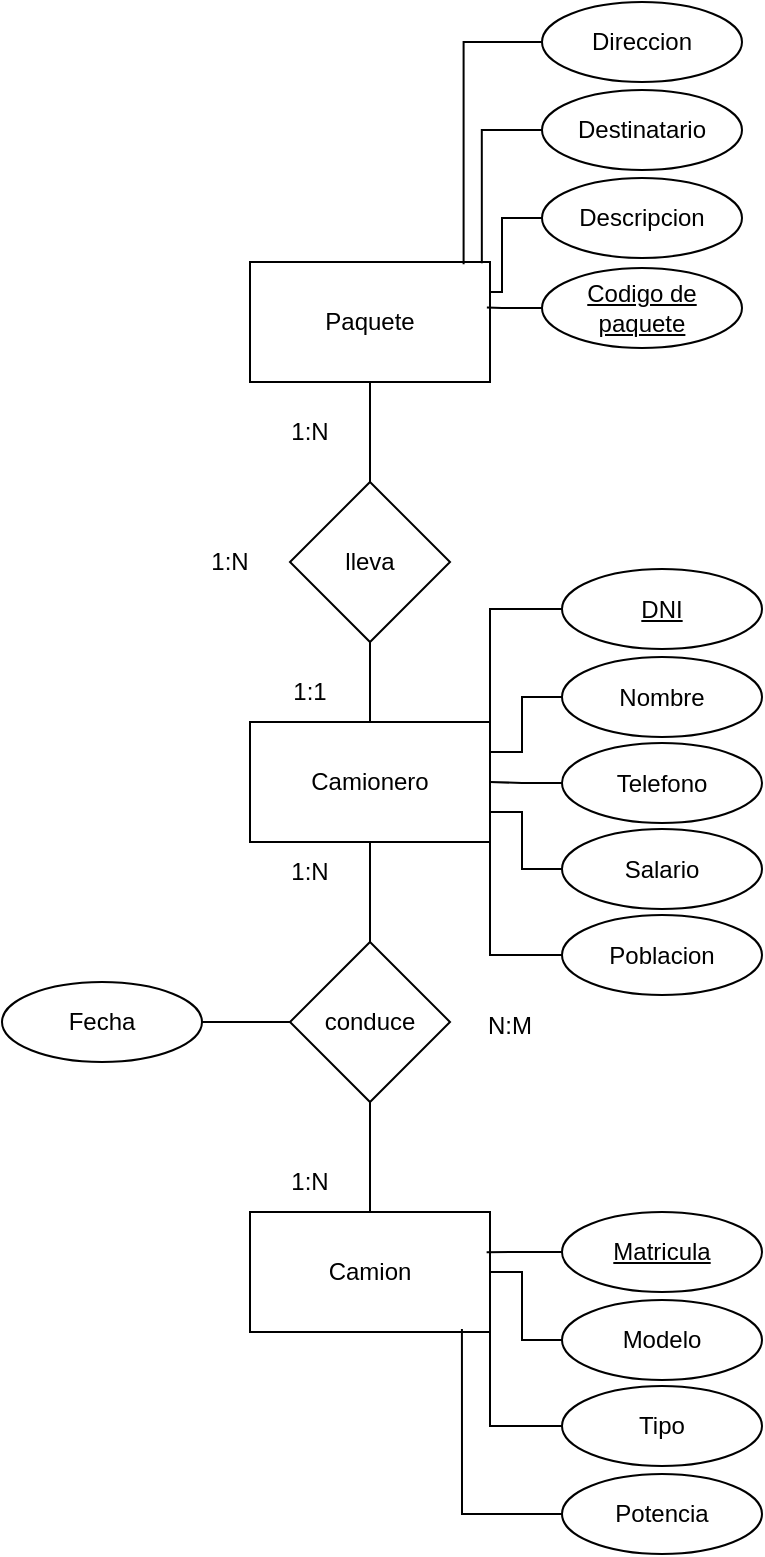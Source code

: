 <mxfile version="21.8.2" type="github">
  <diagram name="Página-1" id="DXjCByTwYUVbcFyYAlgy">
    <mxGraphModel dx="920" dy="1136" grid="1" gridSize="10" guides="1" tooltips="1" connect="1" arrows="1" fold="1" page="1" pageScale="1" pageWidth="827" pageHeight="1169" math="0" shadow="0">
      <root>
        <mxCell id="0" />
        <mxCell id="1" parent="0" />
        <mxCell id="KojkXZgFHkotCEIG1of--7" style="edgeStyle=orthogonalEdgeStyle;rounded=0;orthogonalLoop=1;jettySize=auto;html=1;entryX=0.5;entryY=0;entryDx=0;entryDy=0;endArrow=none;endFill=0;" parent="1" source="KojkXZgFHkotCEIG1of--1" target="KojkXZgFHkotCEIG1of--4" edge="1">
          <mxGeometry relative="1" as="geometry" />
        </mxCell>
        <mxCell id="KojkXZgFHkotCEIG1of--1" value="Paquete" style="rounded=0;whiteSpace=wrap;html=1;" parent="1" vertex="1">
          <mxGeometry x="364" y="260" width="120" height="60" as="geometry" />
        </mxCell>
        <mxCell id="KojkXZgFHkotCEIG1of--9" style="edgeStyle=orthogonalEdgeStyle;rounded=0;orthogonalLoop=1;jettySize=auto;html=1;entryX=0.5;entryY=0;entryDx=0;entryDy=0;endArrow=none;endFill=0;" parent="1" source="KojkXZgFHkotCEIG1of--2" target="KojkXZgFHkotCEIG1of--5" edge="1">
          <mxGeometry relative="1" as="geometry" />
        </mxCell>
        <mxCell id="KojkXZgFHkotCEIG1of--2" value="&lt;div&gt;Camionero&lt;/div&gt;" style="rounded=0;whiteSpace=wrap;html=1;" parent="1" vertex="1">
          <mxGeometry x="364" y="490" width="120" height="60" as="geometry" />
        </mxCell>
        <mxCell id="KojkXZgFHkotCEIG1of--3" value="Camion" style="rounded=0;whiteSpace=wrap;html=1;" parent="1" vertex="1">
          <mxGeometry x="364" y="735" width="120" height="60" as="geometry" />
        </mxCell>
        <mxCell id="KojkXZgFHkotCEIG1of--8" style="edgeStyle=orthogonalEdgeStyle;rounded=0;orthogonalLoop=1;jettySize=auto;html=1;entryX=0.5;entryY=0;entryDx=0;entryDy=0;endArrow=none;endFill=0;" parent="1" source="KojkXZgFHkotCEIG1of--4" target="KojkXZgFHkotCEIG1of--2" edge="1">
          <mxGeometry relative="1" as="geometry" />
        </mxCell>
        <mxCell id="KojkXZgFHkotCEIG1of--4" value="lleva" style="rhombus;whiteSpace=wrap;html=1;" parent="1" vertex="1">
          <mxGeometry x="384" y="370" width="80" height="80" as="geometry" />
        </mxCell>
        <mxCell id="KojkXZgFHkotCEIG1of--10" style="edgeStyle=orthogonalEdgeStyle;rounded=0;orthogonalLoop=1;jettySize=auto;html=1;entryX=0.5;entryY=0;entryDx=0;entryDy=0;endArrow=none;endFill=0;" parent="1" source="KojkXZgFHkotCEIG1of--5" target="KojkXZgFHkotCEIG1of--3" edge="1">
          <mxGeometry relative="1" as="geometry" />
        </mxCell>
        <mxCell id="KojkXZgFHkotCEIG1of--5" value="conduce" style="rhombus;whiteSpace=wrap;html=1;" parent="1" vertex="1">
          <mxGeometry x="384" y="600" width="80" height="80" as="geometry" />
        </mxCell>
        <mxCell id="KojkXZgFHkotCEIG1of--11" value="Codigo de paquete" style="ellipse;whiteSpace=wrap;html=1;align=center;fontStyle=4;" parent="1" vertex="1">
          <mxGeometry x="510" y="263" width="100" height="40" as="geometry" />
        </mxCell>
        <mxCell id="_MUGpanwIJOZ6ILzOfft-14" style="edgeStyle=orthogonalEdgeStyle;rounded=0;orthogonalLoop=1;jettySize=auto;html=1;entryX=1;entryY=0.25;entryDx=0;entryDy=0;endArrow=none;endFill=0;" edge="1" parent="1" source="KojkXZgFHkotCEIG1of--13" target="KojkXZgFHkotCEIG1of--1">
          <mxGeometry relative="1" as="geometry" />
        </mxCell>
        <mxCell id="KojkXZgFHkotCEIG1of--13" value="Descripcion" style="ellipse;whiteSpace=wrap;html=1;" parent="1" vertex="1">
          <mxGeometry x="510" y="218" width="100" height="40" as="geometry" />
        </mxCell>
        <mxCell id="KojkXZgFHkotCEIG1of--14" value="Destinatario" style="ellipse;whiteSpace=wrap;html=1;" parent="1" vertex="1">
          <mxGeometry x="510" y="174" width="100" height="40" as="geometry" />
        </mxCell>
        <mxCell id="KojkXZgFHkotCEIG1of--15" value="Direccion" style="ellipse;whiteSpace=wrap;html=1;" parent="1" vertex="1">
          <mxGeometry x="510" y="130" width="100" height="40" as="geometry" />
        </mxCell>
        <mxCell id="_MUGpanwIJOZ6ILzOfft-11" style="edgeStyle=orthogonalEdgeStyle;rounded=0;orthogonalLoop=1;jettySize=auto;html=1;entryX=1;entryY=0;entryDx=0;entryDy=0;endArrow=none;endFill=0;" edge="1" parent="1" source="KojkXZgFHkotCEIG1of--16" target="KojkXZgFHkotCEIG1of--2">
          <mxGeometry relative="1" as="geometry" />
        </mxCell>
        <mxCell id="KojkXZgFHkotCEIG1of--16" value="DNI" style="ellipse;whiteSpace=wrap;html=1;align=center;fontStyle=4;" parent="1" vertex="1">
          <mxGeometry x="520" y="413.5" width="100" height="40" as="geometry" />
        </mxCell>
        <mxCell id="_MUGpanwIJOZ6ILzOfft-7" style="edgeStyle=orthogonalEdgeStyle;rounded=0;orthogonalLoop=1;jettySize=auto;html=1;entryX=1;entryY=0.25;entryDx=0;entryDy=0;endArrow=none;endFill=0;" edge="1" parent="1" source="KojkXZgFHkotCEIG1of--18" target="KojkXZgFHkotCEIG1of--2">
          <mxGeometry relative="1" as="geometry" />
        </mxCell>
        <mxCell id="KojkXZgFHkotCEIG1of--18" value="Nombre" style="ellipse;whiteSpace=wrap;html=1;" parent="1" vertex="1">
          <mxGeometry x="520" y="457.5" width="100" height="40" as="geometry" />
        </mxCell>
        <mxCell id="_MUGpanwIJOZ6ILzOfft-6" style="edgeStyle=orthogonalEdgeStyle;rounded=0;orthogonalLoop=1;jettySize=auto;html=1;endArrow=none;endFill=0;" edge="1" parent="1" source="KojkXZgFHkotCEIG1of--19" target="KojkXZgFHkotCEIG1of--2">
          <mxGeometry relative="1" as="geometry" />
        </mxCell>
        <mxCell id="KojkXZgFHkotCEIG1of--19" value="Telefono" style="ellipse;whiteSpace=wrap;html=1;" parent="1" vertex="1">
          <mxGeometry x="520" y="500.5" width="100" height="40" as="geometry" />
        </mxCell>
        <mxCell id="_MUGpanwIJOZ6ILzOfft-9" style="edgeStyle=orthogonalEdgeStyle;rounded=0;orthogonalLoop=1;jettySize=auto;html=1;entryX=1;entryY=0.75;entryDx=0;entryDy=0;endArrow=none;endFill=0;" edge="1" parent="1" source="KojkXZgFHkotCEIG1of--20" target="KojkXZgFHkotCEIG1of--2">
          <mxGeometry relative="1" as="geometry" />
        </mxCell>
        <mxCell id="KojkXZgFHkotCEIG1of--20" value="Salario" style="ellipse;whiteSpace=wrap;html=1;" parent="1" vertex="1">
          <mxGeometry x="520" y="543.5" width="100" height="40" as="geometry" />
        </mxCell>
        <mxCell id="_MUGpanwIJOZ6ILzOfft-10" style="edgeStyle=orthogonalEdgeStyle;rounded=0;orthogonalLoop=1;jettySize=auto;html=1;entryX=1;entryY=1;entryDx=0;entryDy=0;endArrow=none;endFill=0;" edge="1" parent="1" source="KojkXZgFHkotCEIG1of--21" target="KojkXZgFHkotCEIG1of--2">
          <mxGeometry relative="1" as="geometry" />
        </mxCell>
        <mxCell id="KojkXZgFHkotCEIG1of--21" value="&lt;div&gt;Poblacion&lt;/div&gt;" style="ellipse;whiteSpace=wrap;html=1;" parent="1" vertex="1">
          <mxGeometry x="520" y="586.5" width="100" height="40" as="geometry" />
        </mxCell>
        <mxCell id="KojkXZgFHkotCEIG1of--22" value="Matricula" style="ellipse;whiteSpace=wrap;html=1;align=center;fontStyle=4;" parent="1" vertex="1">
          <mxGeometry x="520" y="735" width="100" height="40" as="geometry" />
        </mxCell>
        <mxCell id="_MUGpanwIJOZ6ILzOfft-18" style="edgeStyle=orthogonalEdgeStyle;rounded=0;orthogonalLoop=1;jettySize=auto;html=1;entryX=1;entryY=0.5;entryDx=0;entryDy=0;endArrow=none;endFill=0;" edge="1" parent="1" source="KojkXZgFHkotCEIG1of--23" target="KojkXZgFHkotCEIG1of--3">
          <mxGeometry relative="1" as="geometry" />
        </mxCell>
        <mxCell id="KojkXZgFHkotCEIG1of--23" value="Modelo" style="ellipse;whiteSpace=wrap;html=1;" parent="1" vertex="1">
          <mxGeometry x="520" y="779" width="100" height="40" as="geometry" />
        </mxCell>
        <mxCell id="_MUGpanwIJOZ6ILzOfft-20" style="edgeStyle=orthogonalEdgeStyle;rounded=0;orthogonalLoop=1;jettySize=auto;html=1;entryX=1;entryY=1;entryDx=0;entryDy=0;endArrow=none;endFill=0;" edge="1" parent="1" source="KojkXZgFHkotCEIG1of--24" target="KojkXZgFHkotCEIG1of--3">
          <mxGeometry relative="1" as="geometry" />
        </mxCell>
        <mxCell id="KojkXZgFHkotCEIG1of--24" value="Tipo" style="ellipse;whiteSpace=wrap;html=1;" parent="1" vertex="1">
          <mxGeometry x="520" y="822" width="100" height="40" as="geometry" />
        </mxCell>
        <mxCell id="KojkXZgFHkotCEIG1of--25" value="Potencia" style="ellipse;whiteSpace=wrap;html=1;" parent="1" vertex="1">
          <mxGeometry x="520" y="866" width="100" height="40" as="geometry" />
        </mxCell>
        <mxCell id="_MUGpanwIJOZ6ILzOfft-22" style="edgeStyle=orthogonalEdgeStyle;rounded=0;orthogonalLoop=1;jettySize=auto;html=1;entryX=0;entryY=0.5;entryDx=0;entryDy=0;endArrow=none;endFill=0;" edge="1" parent="1" source="KojkXZgFHkotCEIG1of--26" target="KojkXZgFHkotCEIG1of--5">
          <mxGeometry relative="1" as="geometry" />
        </mxCell>
        <mxCell id="KojkXZgFHkotCEIG1of--26" value="Fecha" style="ellipse;whiteSpace=wrap;html=1;" parent="1" vertex="1">
          <mxGeometry x="240" y="620" width="100" height="40" as="geometry" />
        </mxCell>
        <mxCell id="_MUGpanwIJOZ6ILzOfft-13" style="edgeStyle=orthogonalEdgeStyle;rounded=0;orthogonalLoop=1;jettySize=auto;html=1;entryX=0.987;entryY=0.379;entryDx=0;entryDy=0;entryPerimeter=0;endArrow=none;endFill=0;" edge="1" parent="1" source="KojkXZgFHkotCEIG1of--11" target="KojkXZgFHkotCEIG1of--1">
          <mxGeometry relative="1" as="geometry" />
        </mxCell>
        <mxCell id="_MUGpanwIJOZ6ILzOfft-15" style="edgeStyle=orthogonalEdgeStyle;rounded=0;orthogonalLoop=1;jettySize=auto;html=1;entryX=0.966;entryY=0.011;entryDx=0;entryDy=0;entryPerimeter=0;endArrow=none;endFill=0;" edge="1" parent="1" source="KojkXZgFHkotCEIG1of--14" target="KojkXZgFHkotCEIG1of--1">
          <mxGeometry relative="1" as="geometry" />
        </mxCell>
        <mxCell id="_MUGpanwIJOZ6ILzOfft-16" style="edgeStyle=orthogonalEdgeStyle;rounded=0;orthogonalLoop=1;jettySize=auto;html=1;entryX=0.89;entryY=0.018;entryDx=0;entryDy=0;entryPerimeter=0;endArrow=none;endFill=0;" edge="1" parent="1" source="KojkXZgFHkotCEIG1of--15" target="KojkXZgFHkotCEIG1of--1">
          <mxGeometry relative="1" as="geometry" />
        </mxCell>
        <mxCell id="_MUGpanwIJOZ6ILzOfft-19" style="edgeStyle=orthogonalEdgeStyle;rounded=0;orthogonalLoop=1;jettySize=auto;html=1;entryX=0.986;entryY=0.335;entryDx=0;entryDy=0;entryPerimeter=0;endArrow=none;endFill=0;" edge="1" parent="1" source="KojkXZgFHkotCEIG1of--22" target="KojkXZgFHkotCEIG1of--3">
          <mxGeometry relative="1" as="geometry" />
        </mxCell>
        <mxCell id="_MUGpanwIJOZ6ILzOfft-21" style="edgeStyle=orthogonalEdgeStyle;rounded=0;orthogonalLoop=1;jettySize=auto;html=1;entryX=0.883;entryY=0.976;entryDx=0;entryDy=0;entryPerimeter=0;endArrow=none;endFill=0;" edge="1" parent="1" source="KojkXZgFHkotCEIG1of--25" target="KojkXZgFHkotCEIG1of--3">
          <mxGeometry relative="1" as="geometry" />
        </mxCell>
        <mxCell id="_MUGpanwIJOZ6ILzOfft-24" value="1:N" style="text;html=1;strokeColor=none;fillColor=none;align=center;verticalAlign=middle;whiteSpace=wrap;rounded=0;" vertex="1" parent="1">
          <mxGeometry x="364" y="330" width="60" height="30" as="geometry" />
        </mxCell>
        <mxCell id="_MUGpanwIJOZ6ILzOfft-25" value="1:1" style="text;html=1;strokeColor=none;fillColor=none;align=center;verticalAlign=middle;whiteSpace=wrap;rounded=0;" vertex="1" parent="1">
          <mxGeometry x="364" y="460" width="60" height="30" as="geometry" />
        </mxCell>
        <mxCell id="_MUGpanwIJOZ6ILzOfft-26" value="1:N" style="text;html=1;strokeColor=none;fillColor=none;align=center;verticalAlign=middle;whiteSpace=wrap;rounded=0;" vertex="1" parent="1">
          <mxGeometry x="364" y="550" width="60" height="30" as="geometry" />
        </mxCell>
        <mxCell id="_MUGpanwIJOZ6ILzOfft-27" value="1:N" style="text;html=1;strokeColor=none;fillColor=none;align=center;verticalAlign=middle;whiteSpace=wrap;rounded=0;" vertex="1" parent="1">
          <mxGeometry x="364" y="705" width="60" height="30" as="geometry" />
        </mxCell>
        <mxCell id="_MUGpanwIJOZ6ILzOfft-28" value="1:N" style="text;html=1;strokeColor=none;fillColor=none;align=center;verticalAlign=middle;whiteSpace=wrap;rounded=0;" vertex="1" parent="1">
          <mxGeometry x="324" y="395" width="60" height="30" as="geometry" />
        </mxCell>
        <mxCell id="_MUGpanwIJOZ6ILzOfft-29" value="N:M" style="text;html=1;strokeColor=none;fillColor=none;align=center;verticalAlign=middle;whiteSpace=wrap;rounded=0;" vertex="1" parent="1">
          <mxGeometry x="464" y="626.5" width="60" height="30" as="geometry" />
        </mxCell>
      </root>
    </mxGraphModel>
  </diagram>
</mxfile>
